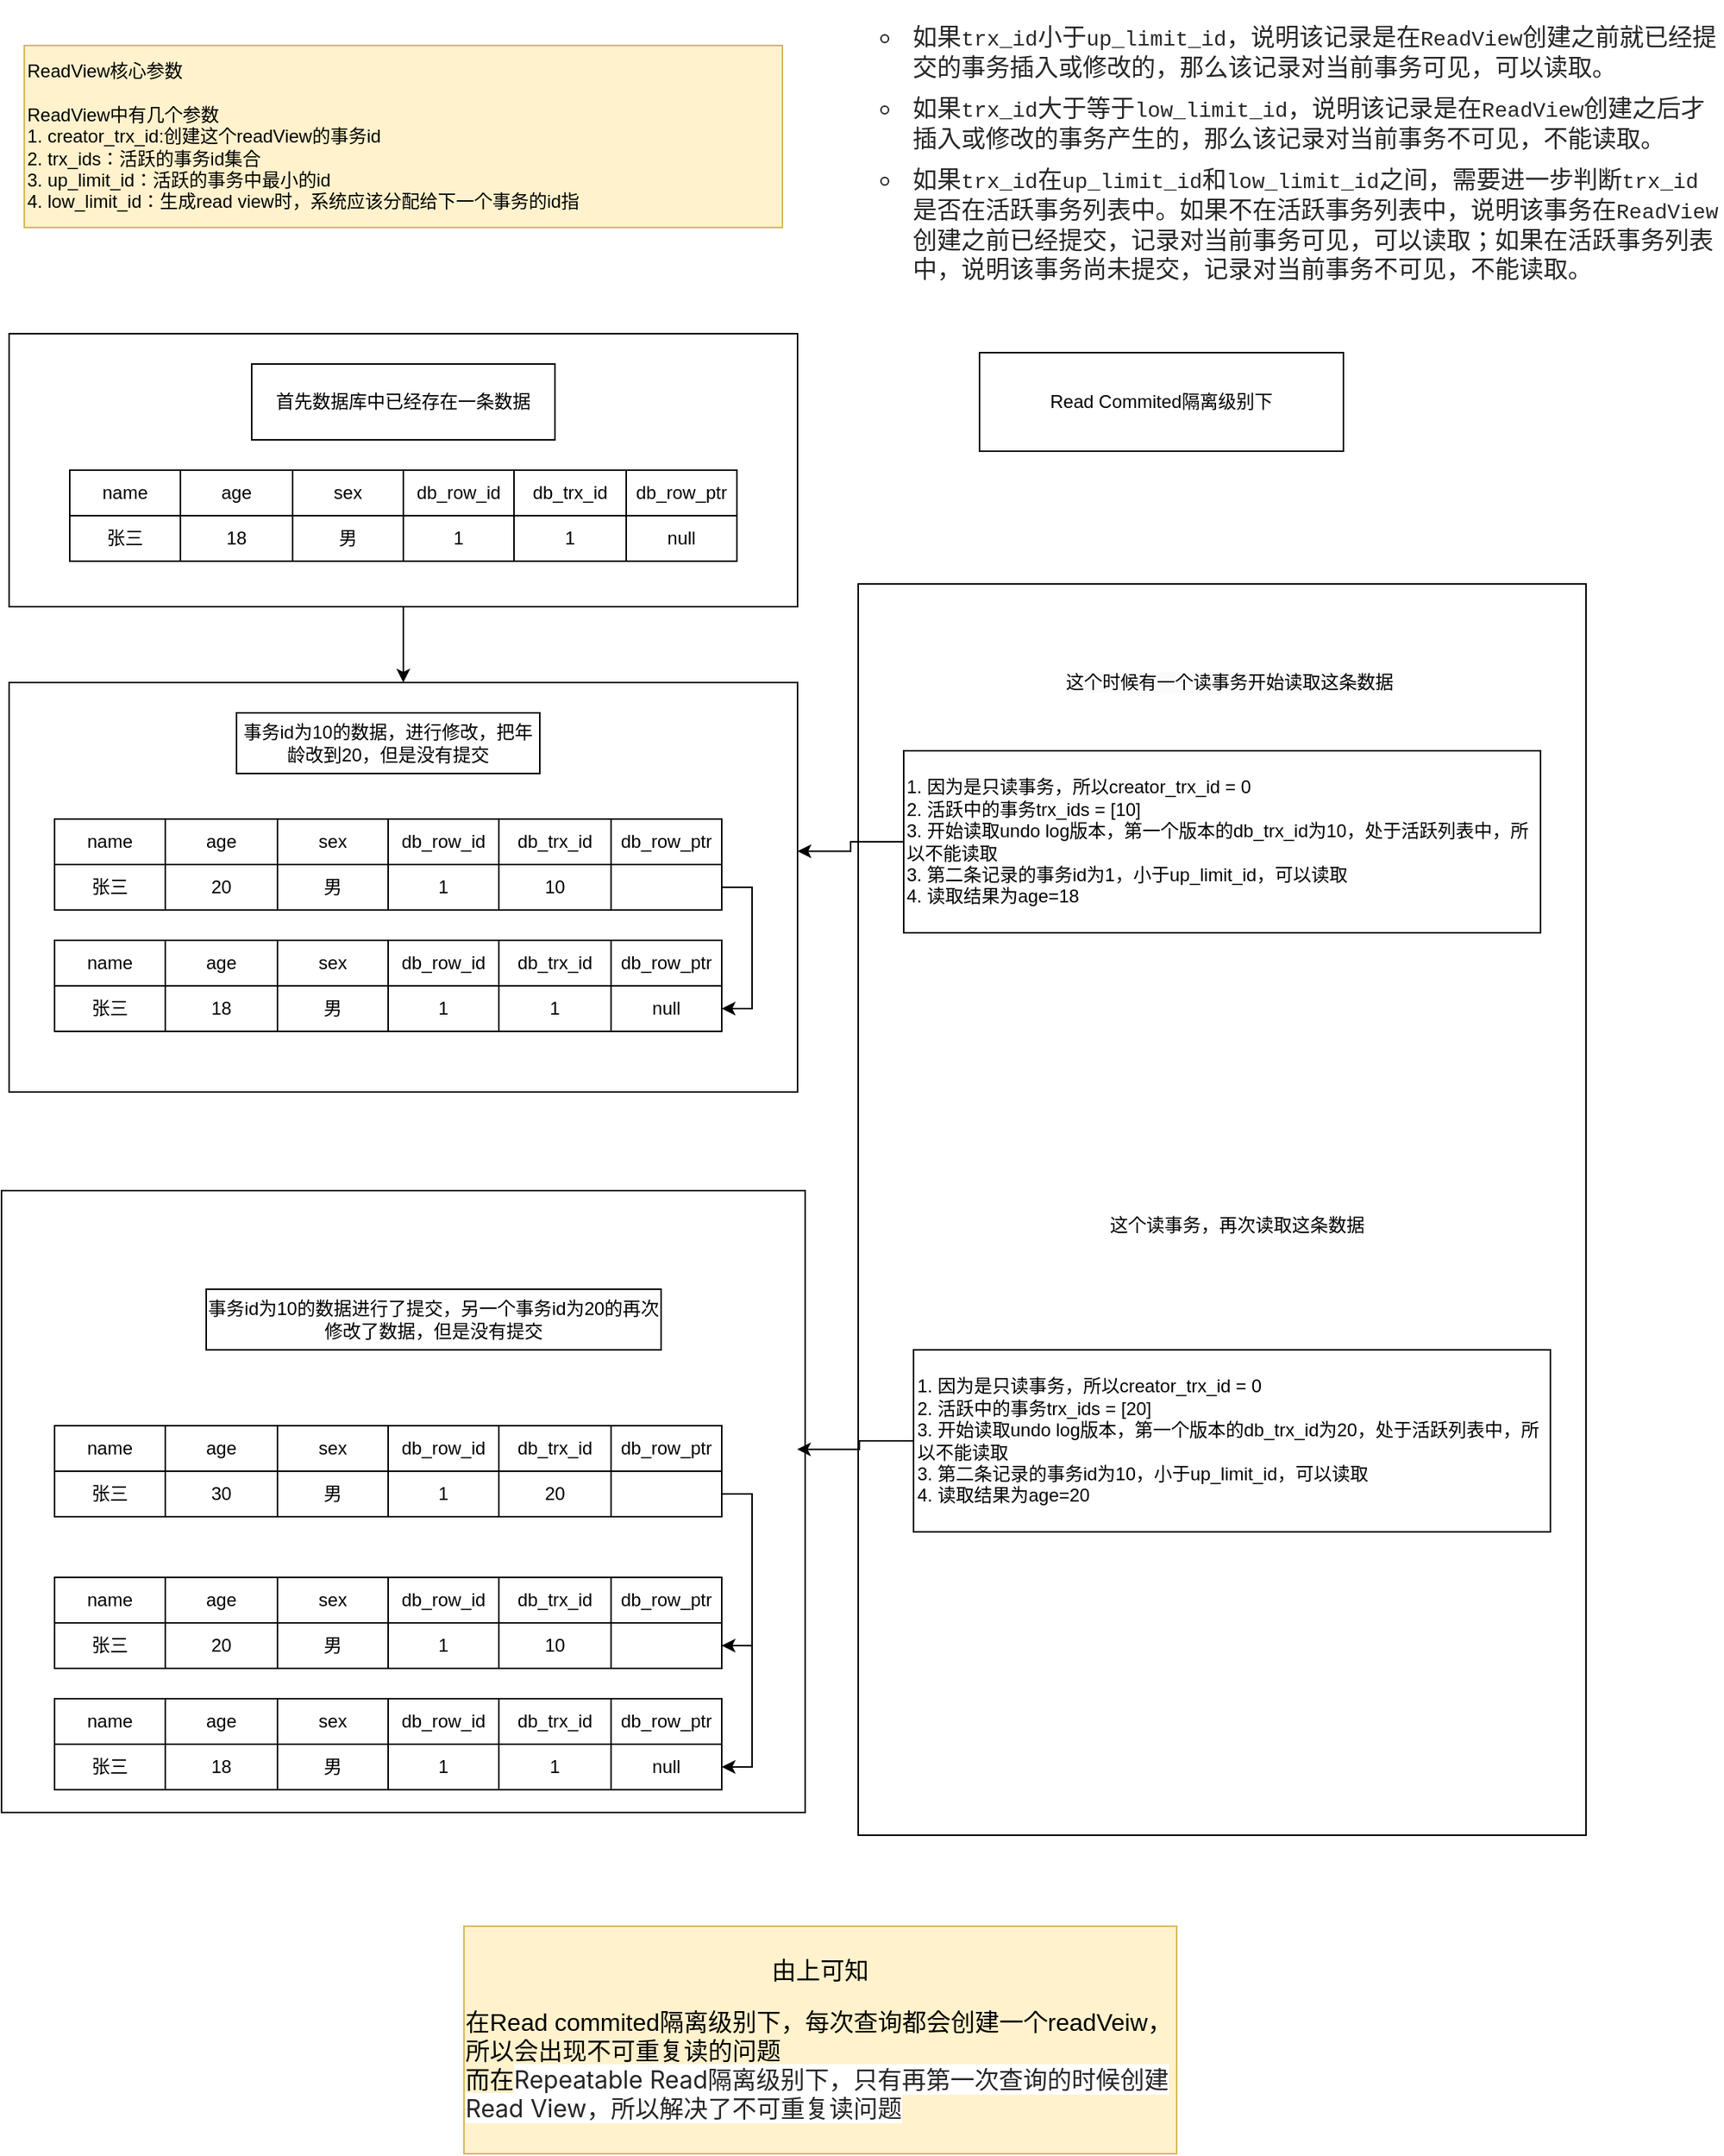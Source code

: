 <mxfile version="26.1.1">
  <diagram name="第 1 页" id="adAzHm1e_BoQ8N-wT4d_">
    <mxGraphModel dx="1046" dy="1845" grid="1" gridSize="10" guides="1" tooltips="1" connect="1" arrows="1" fold="1" page="1" pageScale="1" pageWidth="827" pageHeight="1169" math="0" shadow="0">
      <root>
        <mxCell id="0" />
        <mxCell id="1" parent="0" />
        <mxCell id="wgcHzSkxyyXi9xTzC6jH-71" value="" style="rounded=0;whiteSpace=wrap;html=1;" vertex="1" parent="1">
          <mxGeometry x="630" y="295" width="480" height="825" as="geometry" />
        </mxCell>
        <mxCell id="wgcHzSkxyyXi9xTzC6jH-72" value="&lt;div&gt;&lt;span style=&quot;background-color: transparent; color: light-dark(rgb(0, 0, 0), rgb(255, 255, 255));&quot;&gt;1. 因为是只读事务，所以creator_trx_id = 0&lt;/span&gt;&lt;/div&gt;&lt;div&gt;2. 活跃中的事务trx_ids = [10]&lt;/div&gt;&lt;div&gt;3. 开始读取undo log版本，第一个版本的db_trx_id为10，处于活跃列表中，所以不能读取&lt;/div&gt;&lt;div&gt;3. 第二条记录的事务id为1，小于up_limit_id，可以读取&lt;/div&gt;&lt;div&gt;4. 读取结果为age=18&lt;/div&gt;" style="rounded=0;whiteSpace=wrap;html=1;align=left;" vertex="1" parent="1">
          <mxGeometry x="660" y="405" width="420" height="120" as="geometry" />
        </mxCell>
        <mxCell id="wgcHzSkxyyXi9xTzC6jH-70" style="edgeStyle=orthogonalEdgeStyle;rounded=0;orthogonalLoop=1;jettySize=auto;html=1;exitX=0.5;exitY=1;exitDx=0;exitDy=0;" edge="1" parent="1" source="wgcHzSkxyyXi9xTzC6jH-18" target="wgcHzSkxyyXi9xTzC6jH-19">
          <mxGeometry relative="1" as="geometry" />
        </mxCell>
        <mxCell id="wgcHzSkxyyXi9xTzC6jH-18" value="" style="rounded=0;whiteSpace=wrap;html=1;" vertex="1" parent="1">
          <mxGeometry x="70" y="130" width="520" height="180" as="geometry" />
        </mxCell>
        <mxCell id="wgcHzSkxyyXi9xTzC6jH-1" value="ReadView核心参数&lt;div&gt;&lt;br&gt;&lt;div&gt;ReadView中有几个参数&lt;/div&gt;&lt;div&gt;1. creator_trx_id:创建这个readView的事务id&lt;/div&gt;&lt;div&gt;2. trx_ids：活跃的事务id集合&lt;/div&gt;&lt;div&gt;3. up_limit_id：活跃的事务中最小的id&lt;/div&gt;&lt;div style=&quot;&quot;&gt;4. low_limit_id：生成read view时，系统应该分配给下一个事务的id指&lt;/div&gt;&lt;/div&gt;" style="rounded=0;whiteSpace=wrap;html=1;fillColor=#fff2cc;strokeColor=#d6b656;align=left;" vertex="1" parent="1">
          <mxGeometry x="80" y="-60" width="500" height="120" as="geometry" />
        </mxCell>
        <mxCell id="wgcHzSkxyyXi9xTzC6jH-2" value="首先数据库中已经存在一条数据" style="rounded=0;whiteSpace=wrap;html=1;" vertex="1" parent="1">
          <mxGeometry x="230" y="150" width="200" height="50" as="geometry" />
        </mxCell>
        <mxCell id="wgcHzSkxyyXi9xTzC6jH-3" value="" style="shape=table;startSize=0;container=1;collapsible=0;childLayout=tableLayout;" vertex="1" parent="1">
          <mxGeometry x="110" y="220" width="440" height="60" as="geometry" />
        </mxCell>
        <mxCell id="wgcHzSkxyyXi9xTzC6jH-4" value="" style="shape=tableRow;horizontal=0;startSize=0;swimlaneHead=0;swimlaneBody=0;strokeColor=inherit;top=0;left=0;bottom=0;right=0;collapsible=0;dropTarget=0;fillColor=none;points=[[0,0.5],[1,0.5]];portConstraint=eastwest;" vertex="1" parent="wgcHzSkxyyXi9xTzC6jH-3">
          <mxGeometry width="440" height="30" as="geometry" />
        </mxCell>
        <mxCell id="wgcHzSkxyyXi9xTzC6jH-5" value="name" style="shape=partialRectangle;html=1;whiteSpace=wrap;connectable=0;strokeColor=inherit;overflow=hidden;fillColor=none;top=0;left=0;bottom=0;right=0;pointerEvents=1;" vertex="1" parent="wgcHzSkxyyXi9xTzC6jH-4">
          <mxGeometry width="73" height="30" as="geometry">
            <mxRectangle width="73" height="30" as="alternateBounds" />
          </mxGeometry>
        </mxCell>
        <mxCell id="wgcHzSkxyyXi9xTzC6jH-6" value="age" style="shape=partialRectangle;html=1;whiteSpace=wrap;connectable=0;strokeColor=inherit;overflow=hidden;fillColor=none;top=0;left=0;bottom=0;right=0;pointerEvents=1;" vertex="1" parent="wgcHzSkxyyXi9xTzC6jH-4">
          <mxGeometry x="73" width="74" height="30" as="geometry">
            <mxRectangle width="74" height="30" as="alternateBounds" />
          </mxGeometry>
        </mxCell>
        <mxCell id="wgcHzSkxyyXi9xTzC6jH-7" value="sex" style="shape=partialRectangle;html=1;whiteSpace=wrap;connectable=0;strokeColor=inherit;overflow=hidden;fillColor=none;top=0;left=0;bottom=0;right=0;pointerEvents=1;" vertex="1" parent="wgcHzSkxyyXi9xTzC6jH-4">
          <mxGeometry x="147" width="73" height="30" as="geometry">
            <mxRectangle width="73" height="30" as="alternateBounds" />
          </mxGeometry>
        </mxCell>
        <mxCell id="wgcHzSkxyyXi9xTzC6jH-8" value="db_row_id" style="shape=partialRectangle;html=1;whiteSpace=wrap;connectable=0;strokeColor=inherit;overflow=hidden;fillColor=none;top=0;left=0;bottom=0;right=0;pointerEvents=1;" vertex="1" parent="wgcHzSkxyyXi9xTzC6jH-4">
          <mxGeometry x="220" width="73" height="30" as="geometry">
            <mxRectangle width="73" height="30" as="alternateBounds" />
          </mxGeometry>
        </mxCell>
        <mxCell id="wgcHzSkxyyXi9xTzC6jH-9" value="db_trx_id" style="shape=partialRectangle;html=1;whiteSpace=wrap;connectable=0;strokeColor=inherit;overflow=hidden;fillColor=none;top=0;left=0;bottom=0;right=0;pointerEvents=1;" vertex="1" parent="wgcHzSkxyyXi9xTzC6jH-4">
          <mxGeometry x="293" width="74" height="30" as="geometry">
            <mxRectangle width="74" height="30" as="alternateBounds" />
          </mxGeometry>
        </mxCell>
        <mxCell id="wgcHzSkxyyXi9xTzC6jH-10" value="db_row_ptr" style="shape=partialRectangle;html=1;whiteSpace=wrap;connectable=0;strokeColor=inherit;overflow=hidden;fillColor=none;top=0;left=0;bottom=0;right=0;pointerEvents=1;" vertex="1" parent="wgcHzSkxyyXi9xTzC6jH-4">
          <mxGeometry x="367" width="73" height="30" as="geometry">
            <mxRectangle width="73" height="30" as="alternateBounds" />
          </mxGeometry>
        </mxCell>
        <mxCell id="wgcHzSkxyyXi9xTzC6jH-11" value="" style="shape=tableRow;horizontal=0;startSize=0;swimlaneHead=0;swimlaneBody=0;strokeColor=inherit;top=0;left=0;bottom=0;right=0;collapsible=0;dropTarget=0;fillColor=none;points=[[0,0.5],[1,0.5]];portConstraint=eastwest;" vertex="1" parent="wgcHzSkxyyXi9xTzC6jH-3">
          <mxGeometry y="30" width="440" height="30" as="geometry" />
        </mxCell>
        <mxCell id="wgcHzSkxyyXi9xTzC6jH-12" value="张三" style="shape=partialRectangle;html=1;whiteSpace=wrap;connectable=0;strokeColor=inherit;overflow=hidden;fillColor=none;top=0;left=0;bottom=0;right=0;pointerEvents=1;" vertex="1" parent="wgcHzSkxyyXi9xTzC6jH-11">
          <mxGeometry width="73" height="30" as="geometry">
            <mxRectangle width="73" height="30" as="alternateBounds" />
          </mxGeometry>
        </mxCell>
        <mxCell id="wgcHzSkxyyXi9xTzC6jH-13" value="18" style="shape=partialRectangle;html=1;whiteSpace=wrap;connectable=0;strokeColor=inherit;overflow=hidden;fillColor=none;top=0;left=0;bottom=0;right=0;pointerEvents=1;" vertex="1" parent="wgcHzSkxyyXi9xTzC6jH-11">
          <mxGeometry x="73" width="74" height="30" as="geometry">
            <mxRectangle width="74" height="30" as="alternateBounds" />
          </mxGeometry>
        </mxCell>
        <mxCell id="wgcHzSkxyyXi9xTzC6jH-14" value="男" style="shape=partialRectangle;html=1;whiteSpace=wrap;connectable=0;strokeColor=inherit;overflow=hidden;fillColor=none;top=0;left=0;bottom=0;right=0;pointerEvents=1;" vertex="1" parent="wgcHzSkxyyXi9xTzC6jH-11">
          <mxGeometry x="147" width="73" height="30" as="geometry">
            <mxRectangle width="73" height="30" as="alternateBounds" />
          </mxGeometry>
        </mxCell>
        <mxCell id="wgcHzSkxyyXi9xTzC6jH-15" value="1" style="shape=partialRectangle;html=1;whiteSpace=wrap;connectable=0;strokeColor=inherit;overflow=hidden;fillColor=none;top=0;left=0;bottom=0;right=0;pointerEvents=1;" vertex="1" parent="wgcHzSkxyyXi9xTzC6jH-11">
          <mxGeometry x="220" width="73" height="30" as="geometry">
            <mxRectangle width="73" height="30" as="alternateBounds" />
          </mxGeometry>
        </mxCell>
        <mxCell id="wgcHzSkxyyXi9xTzC6jH-16" value="1" style="shape=partialRectangle;html=1;whiteSpace=wrap;connectable=0;strokeColor=inherit;overflow=hidden;fillColor=none;top=0;left=0;bottom=0;right=0;pointerEvents=1;" vertex="1" parent="wgcHzSkxyyXi9xTzC6jH-11">
          <mxGeometry x="293" width="74" height="30" as="geometry">
            <mxRectangle width="74" height="30" as="alternateBounds" />
          </mxGeometry>
        </mxCell>
        <mxCell id="wgcHzSkxyyXi9xTzC6jH-17" value="null" style="shape=partialRectangle;html=1;whiteSpace=wrap;connectable=0;strokeColor=inherit;overflow=hidden;fillColor=none;top=0;left=0;bottom=0;right=0;pointerEvents=1;" vertex="1" parent="wgcHzSkxyyXi9xTzC6jH-11">
          <mxGeometry x="367" width="73" height="30" as="geometry">
            <mxRectangle width="73" height="30" as="alternateBounds" />
          </mxGeometry>
        </mxCell>
        <mxCell id="wgcHzSkxyyXi9xTzC6jH-19" value="" style="rounded=0;whiteSpace=wrap;html=1;" vertex="1" parent="1">
          <mxGeometry x="70" y="360" width="520" height="270" as="geometry" />
        </mxCell>
        <mxCell id="wgcHzSkxyyXi9xTzC6jH-20" value="事务id为10的数据，进行修改，把年龄改到20，但是没有提交" style="rounded=0;whiteSpace=wrap;html=1;" vertex="1" parent="1">
          <mxGeometry x="220" y="380" width="200" height="40" as="geometry" />
        </mxCell>
        <mxCell id="wgcHzSkxyyXi9xTzC6jH-21" value="" style="shape=table;startSize=0;container=1;collapsible=0;childLayout=tableLayout;" vertex="1" parent="1">
          <mxGeometry x="100" y="530" width="440" height="60" as="geometry" />
        </mxCell>
        <mxCell id="wgcHzSkxyyXi9xTzC6jH-22" value="" style="shape=tableRow;horizontal=0;startSize=0;swimlaneHead=0;swimlaneBody=0;strokeColor=inherit;top=0;left=0;bottom=0;right=0;collapsible=0;dropTarget=0;fillColor=none;points=[[0,0.5],[1,0.5]];portConstraint=eastwest;" vertex="1" parent="wgcHzSkxyyXi9xTzC6jH-21">
          <mxGeometry width="440" height="30" as="geometry" />
        </mxCell>
        <mxCell id="wgcHzSkxyyXi9xTzC6jH-23" value="name" style="shape=partialRectangle;html=1;whiteSpace=wrap;connectable=0;strokeColor=inherit;overflow=hidden;fillColor=none;top=0;left=0;bottom=0;right=0;pointerEvents=1;" vertex="1" parent="wgcHzSkxyyXi9xTzC6jH-22">
          <mxGeometry width="73" height="30" as="geometry">
            <mxRectangle width="73" height="30" as="alternateBounds" />
          </mxGeometry>
        </mxCell>
        <mxCell id="wgcHzSkxyyXi9xTzC6jH-24" value="age" style="shape=partialRectangle;html=1;whiteSpace=wrap;connectable=0;strokeColor=inherit;overflow=hidden;fillColor=none;top=0;left=0;bottom=0;right=0;pointerEvents=1;" vertex="1" parent="wgcHzSkxyyXi9xTzC6jH-22">
          <mxGeometry x="73" width="74" height="30" as="geometry">
            <mxRectangle width="74" height="30" as="alternateBounds" />
          </mxGeometry>
        </mxCell>
        <mxCell id="wgcHzSkxyyXi9xTzC6jH-25" value="sex" style="shape=partialRectangle;html=1;whiteSpace=wrap;connectable=0;strokeColor=inherit;overflow=hidden;fillColor=none;top=0;left=0;bottom=0;right=0;pointerEvents=1;" vertex="1" parent="wgcHzSkxyyXi9xTzC6jH-22">
          <mxGeometry x="147" width="73" height="30" as="geometry">
            <mxRectangle width="73" height="30" as="alternateBounds" />
          </mxGeometry>
        </mxCell>
        <mxCell id="wgcHzSkxyyXi9xTzC6jH-26" value="db_row_id" style="shape=partialRectangle;html=1;whiteSpace=wrap;connectable=0;strokeColor=inherit;overflow=hidden;fillColor=none;top=0;left=0;bottom=0;right=0;pointerEvents=1;" vertex="1" parent="wgcHzSkxyyXi9xTzC6jH-22">
          <mxGeometry x="220" width="73" height="30" as="geometry">
            <mxRectangle width="73" height="30" as="alternateBounds" />
          </mxGeometry>
        </mxCell>
        <mxCell id="wgcHzSkxyyXi9xTzC6jH-27" value="db_trx_id" style="shape=partialRectangle;html=1;whiteSpace=wrap;connectable=0;strokeColor=inherit;overflow=hidden;fillColor=none;top=0;left=0;bottom=0;right=0;pointerEvents=1;" vertex="1" parent="wgcHzSkxyyXi9xTzC6jH-22">
          <mxGeometry x="293" width="74" height="30" as="geometry">
            <mxRectangle width="74" height="30" as="alternateBounds" />
          </mxGeometry>
        </mxCell>
        <mxCell id="wgcHzSkxyyXi9xTzC6jH-28" value="db_row_ptr" style="shape=partialRectangle;html=1;whiteSpace=wrap;connectable=0;strokeColor=inherit;overflow=hidden;fillColor=none;top=0;left=0;bottom=0;right=0;pointerEvents=1;" vertex="1" parent="wgcHzSkxyyXi9xTzC6jH-22">
          <mxGeometry x="367" width="73" height="30" as="geometry">
            <mxRectangle width="73" height="30" as="alternateBounds" />
          </mxGeometry>
        </mxCell>
        <mxCell id="wgcHzSkxyyXi9xTzC6jH-29" value="" style="shape=tableRow;horizontal=0;startSize=0;swimlaneHead=0;swimlaneBody=0;strokeColor=inherit;top=0;left=0;bottom=0;right=0;collapsible=0;dropTarget=0;fillColor=none;points=[[0,0.5],[1,0.5]];portConstraint=eastwest;" vertex="1" parent="wgcHzSkxyyXi9xTzC6jH-21">
          <mxGeometry y="30" width="440" height="30" as="geometry" />
        </mxCell>
        <mxCell id="wgcHzSkxyyXi9xTzC6jH-30" value="张三" style="shape=partialRectangle;html=1;whiteSpace=wrap;connectable=0;strokeColor=inherit;overflow=hidden;fillColor=none;top=0;left=0;bottom=0;right=0;pointerEvents=1;" vertex="1" parent="wgcHzSkxyyXi9xTzC6jH-29">
          <mxGeometry width="73" height="30" as="geometry">
            <mxRectangle width="73" height="30" as="alternateBounds" />
          </mxGeometry>
        </mxCell>
        <mxCell id="wgcHzSkxyyXi9xTzC6jH-31" value="18" style="shape=partialRectangle;html=1;whiteSpace=wrap;connectable=0;strokeColor=inherit;overflow=hidden;fillColor=none;top=0;left=0;bottom=0;right=0;pointerEvents=1;" vertex="1" parent="wgcHzSkxyyXi9xTzC6jH-29">
          <mxGeometry x="73" width="74" height="30" as="geometry">
            <mxRectangle width="74" height="30" as="alternateBounds" />
          </mxGeometry>
        </mxCell>
        <mxCell id="wgcHzSkxyyXi9xTzC6jH-32" value="男" style="shape=partialRectangle;html=1;whiteSpace=wrap;connectable=0;strokeColor=inherit;overflow=hidden;fillColor=none;top=0;left=0;bottom=0;right=0;pointerEvents=1;" vertex="1" parent="wgcHzSkxyyXi9xTzC6jH-29">
          <mxGeometry x="147" width="73" height="30" as="geometry">
            <mxRectangle width="73" height="30" as="alternateBounds" />
          </mxGeometry>
        </mxCell>
        <mxCell id="wgcHzSkxyyXi9xTzC6jH-33" value="1" style="shape=partialRectangle;html=1;whiteSpace=wrap;connectable=0;strokeColor=inherit;overflow=hidden;fillColor=none;top=0;left=0;bottom=0;right=0;pointerEvents=1;" vertex="1" parent="wgcHzSkxyyXi9xTzC6jH-29">
          <mxGeometry x="220" width="73" height="30" as="geometry">
            <mxRectangle width="73" height="30" as="alternateBounds" />
          </mxGeometry>
        </mxCell>
        <mxCell id="wgcHzSkxyyXi9xTzC6jH-34" value="1" style="shape=partialRectangle;html=1;whiteSpace=wrap;connectable=0;strokeColor=inherit;overflow=hidden;fillColor=none;top=0;left=0;bottom=0;right=0;pointerEvents=1;" vertex="1" parent="wgcHzSkxyyXi9xTzC6jH-29">
          <mxGeometry x="293" width="74" height="30" as="geometry">
            <mxRectangle width="74" height="30" as="alternateBounds" />
          </mxGeometry>
        </mxCell>
        <mxCell id="wgcHzSkxyyXi9xTzC6jH-35" value="null" style="shape=partialRectangle;html=1;whiteSpace=wrap;connectable=0;strokeColor=inherit;overflow=hidden;fillColor=none;top=0;left=0;bottom=0;right=0;pointerEvents=1;" vertex="1" parent="wgcHzSkxyyXi9xTzC6jH-29">
          <mxGeometry x="367" width="73" height="30" as="geometry">
            <mxRectangle width="73" height="30" as="alternateBounds" />
          </mxGeometry>
        </mxCell>
        <mxCell id="wgcHzSkxyyXi9xTzC6jH-53" value="" style="shape=table;startSize=0;container=1;collapsible=0;childLayout=tableLayout;" vertex="1" parent="1">
          <mxGeometry x="100" y="450" width="440" height="60" as="geometry" />
        </mxCell>
        <mxCell id="wgcHzSkxyyXi9xTzC6jH-54" value="" style="shape=tableRow;horizontal=0;startSize=0;swimlaneHead=0;swimlaneBody=0;strokeColor=inherit;top=0;left=0;bottom=0;right=0;collapsible=0;dropTarget=0;fillColor=none;points=[[0,0.5],[1,0.5]];portConstraint=eastwest;" vertex="1" parent="wgcHzSkxyyXi9xTzC6jH-53">
          <mxGeometry width="440" height="30" as="geometry" />
        </mxCell>
        <mxCell id="wgcHzSkxyyXi9xTzC6jH-55" value="name" style="shape=partialRectangle;html=1;whiteSpace=wrap;connectable=0;strokeColor=inherit;overflow=hidden;fillColor=none;top=0;left=0;bottom=0;right=0;pointerEvents=1;" vertex="1" parent="wgcHzSkxyyXi9xTzC6jH-54">
          <mxGeometry width="73" height="30" as="geometry">
            <mxRectangle width="73" height="30" as="alternateBounds" />
          </mxGeometry>
        </mxCell>
        <mxCell id="wgcHzSkxyyXi9xTzC6jH-56" value="age" style="shape=partialRectangle;html=1;whiteSpace=wrap;connectable=0;strokeColor=inherit;overflow=hidden;fillColor=none;top=0;left=0;bottom=0;right=0;pointerEvents=1;" vertex="1" parent="wgcHzSkxyyXi9xTzC6jH-54">
          <mxGeometry x="73" width="74" height="30" as="geometry">
            <mxRectangle width="74" height="30" as="alternateBounds" />
          </mxGeometry>
        </mxCell>
        <mxCell id="wgcHzSkxyyXi9xTzC6jH-57" value="sex" style="shape=partialRectangle;html=1;whiteSpace=wrap;connectable=0;strokeColor=inherit;overflow=hidden;fillColor=none;top=0;left=0;bottom=0;right=0;pointerEvents=1;" vertex="1" parent="wgcHzSkxyyXi9xTzC6jH-54">
          <mxGeometry x="147" width="73" height="30" as="geometry">
            <mxRectangle width="73" height="30" as="alternateBounds" />
          </mxGeometry>
        </mxCell>
        <mxCell id="wgcHzSkxyyXi9xTzC6jH-58" value="db_row_id" style="shape=partialRectangle;html=1;whiteSpace=wrap;connectable=0;strokeColor=inherit;overflow=hidden;fillColor=none;top=0;left=0;bottom=0;right=0;pointerEvents=1;" vertex="1" parent="wgcHzSkxyyXi9xTzC6jH-54">
          <mxGeometry x="220" width="73" height="30" as="geometry">
            <mxRectangle width="73" height="30" as="alternateBounds" />
          </mxGeometry>
        </mxCell>
        <mxCell id="wgcHzSkxyyXi9xTzC6jH-59" value="db_trx_id" style="shape=partialRectangle;html=1;whiteSpace=wrap;connectable=0;strokeColor=inherit;overflow=hidden;fillColor=none;top=0;left=0;bottom=0;right=0;pointerEvents=1;" vertex="1" parent="wgcHzSkxyyXi9xTzC6jH-54">
          <mxGeometry x="293" width="74" height="30" as="geometry">
            <mxRectangle width="74" height="30" as="alternateBounds" />
          </mxGeometry>
        </mxCell>
        <mxCell id="wgcHzSkxyyXi9xTzC6jH-60" value="db_row_ptr" style="shape=partialRectangle;html=1;whiteSpace=wrap;connectable=0;strokeColor=inherit;overflow=hidden;fillColor=none;top=0;left=0;bottom=0;right=0;pointerEvents=1;" vertex="1" parent="wgcHzSkxyyXi9xTzC6jH-54">
          <mxGeometry x="367" width="73" height="30" as="geometry">
            <mxRectangle width="73" height="30" as="alternateBounds" />
          </mxGeometry>
        </mxCell>
        <mxCell id="wgcHzSkxyyXi9xTzC6jH-61" value="" style="shape=tableRow;horizontal=0;startSize=0;swimlaneHead=0;swimlaneBody=0;strokeColor=inherit;top=0;left=0;bottom=0;right=0;collapsible=0;dropTarget=0;fillColor=none;points=[[0,0.5],[1,0.5]];portConstraint=eastwest;" vertex="1" parent="wgcHzSkxyyXi9xTzC6jH-53">
          <mxGeometry y="30" width="440" height="30" as="geometry" />
        </mxCell>
        <mxCell id="wgcHzSkxyyXi9xTzC6jH-62" value="张三" style="shape=partialRectangle;html=1;whiteSpace=wrap;connectable=0;strokeColor=inherit;overflow=hidden;fillColor=none;top=0;left=0;bottom=0;right=0;pointerEvents=1;" vertex="1" parent="wgcHzSkxyyXi9xTzC6jH-61">
          <mxGeometry width="73" height="30" as="geometry">
            <mxRectangle width="73" height="30" as="alternateBounds" />
          </mxGeometry>
        </mxCell>
        <mxCell id="wgcHzSkxyyXi9xTzC6jH-63" value="20" style="shape=partialRectangle;html=1;whiteSpace=wrap;connectable=0;strokeColor=inherit;overflow=hidden;fillColor=none;top=0;left=0;bottom=0;right=0;pointerEvents=1;" vertex="1" parent="wgcHzSkxyyXi9xTzC6jH-61">
          <mxGeometry x="73" width="74" height="30" as="geometry">
            <mxRectangle width="74" height="30" as="alternateBounds" />
          </mxGeometry>
        </mxCell>
        <mxCell id="wgcHzSkxyyXi9xTzC6jH-64" value="男" style="shape=partialRectangle;html=1;whiteSpace=wrap;connectable=0;strokeColor=inherit;overflow=hidden;fillColor=none;top=0;left=0;bottom=0;right=0;pointerEvents=1;" vertex="1" parent="wgcHzSkxyyXi9xTzC6jH-61">
          <mxGeometry x="147" width="73" height="30" as="geometry">
            <mxRectangle width="73" height="30" as="alternateBounds" />
          </mxGeometry>
        </mxCell>
        <mxCell id="wgcHzSkxyyXi9xTzC6jH-65" value="1" style="shape=partialRectangle;html=1;whiteSpace=wrap;connectable=0;strokeColor=inherit;overflow=hidden;fillColor=none;top=0;left=0;bottom=0;right=0;pointerEvents=1;" vertex="1" parent="wgcHzSkxyyXi9xTzC6jH-61">
          <mxGeometry x="220" width="73" height="30" as="geometry">
            <mxRectangle width="73" height="30" as="alternateBounds" />
          </mxGeometry>
        </mxCell>
        <mxCell id="wgcHzSkxyyXi9xTzC6jH-66" value="10" style="shape=partialRectangle;html=1;whiteSpace=wrap;connectable=0;strokeColor=inherit;overflow=hidden;fillColor=none;top=0;left=0;bottom=0;right=0;pointerEvents=1;" vertex="1" parent="wgcHzSkxyyXi9xTzC6jH-61">
          <mxGeometry x="293" width="74" height="30" as="geometry">
            <mxRectangle width="74" height="30" as="alternateBounds" />
          </mxGeometry>
        </mxCell>
        <mxCell id="wgcHzSkxyyXi9xTzC6jH-67" value="" style="shape=partialRectangle;html=1;whiteSpace=wrap;connectable=0;strokeColor=inherit;overflow=hidden;fillColor=none;top=0;left=0;bottom=0;right=0;pointerEvents=1;" vertex="1" parent="wgcHzSkxyyXi9xTzC6jH-61">
          <mxGeometry x="367" width="73" height="30" as="geometry">
            <mxRectangle width="73" height="30" as="alternateBounds" />
          </mxGeometry>
        </mxCell>
        <mxCell id="wgcHzSkxyyXi9xTzC6jH-68" style="edgeStyle=orthogonalEdgeStyle;rounded=0;orthogonalLoop=1;jettySize=auto;html=1;exitX=1;exitY=0.5;exitDx=0;exitDy=0;entryX=1;entryY=0.5;entryDx=0;entryDy=0;" edge="1" parent="1" source="wgcHzSkxyyXi9xTzC6jH-61" target="wgcHzSkxyyXi9xTzC6jH-29">
          <mxGeometry relative="1" as="geometry" />
        </mxCell>
        <mxCell id="wgcHzSkxyyXi9xTzC6jH-73" value="&lt;meta charset=&quot;utf-8&quot;&gt;&lt;span style=&quot;color: rgb(0, 0, 0); font-family: Helvetica; font-size: 12px; font-style: normal; font-variant-ligatures: normal; font-variant-caps: normal; font-weight: 400; letter-spacing: normal; orphans: 2; text-align: center; text-indent: 0px; text-transform: none; widows: 2; word-spacing: 0px; -webkit-text-stroke-width: 0px; white-space: normal; background-color: rgb(251, 251, 251); text-decoration-thickness: initial; text-decoration-style: initial; text-decoration-color: initial; display: inline !important; float: none;&quot;&gt;这个时候有一个读事务开始读取这条数据&lt;/span&gt;" style="text;html=1;align=center;verticalAlign=middle;whiteSpace=wrap;rounded=0;" vertex="1" parent="1">
          <mxGeometry x="760" y="340" width="230" height="40" as="geometry" />
        </mxCell>
        <mxCell id="wgcHzSkxyyXi9xTzC6jH-75" style="edgeStyle=orthogonalEdgeStyle;rounded=0;orthogonalLoop=1;jettySize=auto;html=1;exitX=0;exitY=0.5;exitDx=0;exitDy=0;entryX=1;entryY=0.412;entryDx=0;entryDy=0;entryPerimeter=0;" edge="1" parent="1" source="wgcHzSkxyyXi9xTzC6jH-72" target="wgcHzSkxyyXi9xTzC6jH-19">
          <mxGeometry relative="1" as="geometry" />
        </mxCell>
        <mxCell id="wgcHzSkxyyXi9xTzC6jH-76" value="" style="rounded=0;whiteSpace=wrap;html=1;" vertex="1" parent="1">
          <mxGeometry x="65" y="695" width="530" height="410" as="geometry" />
        </mxCell>
        <mxCell id="wgcHzSkxyyXi9xTzC6jH-77" value="事务id为10的数据进行了提交，另一个事务id为20的再次修改了数据，但是没有提交" style="rounded=0;whiteSpace=wrap;html=1;" vertex="1" parent="1">
          <mxGeometry x="200" y="760" width="300" height="40" as="geometry" />
        </mxCell>
        <mxCell id="wgcHzSkxyyXi9xTzC6jH-78" value="" style="shape=table;startSize=0;container=1;collapsible=0;childLayout=tableLayout;" vertex="1" parent="1">
          <mxGeometry x="100" y="1030" width="440" height="60" as="geometry" />
        </mxCell>
        <mxCell id="wgcHzSkxyyXi9xTzC6jH-79" value="" style="shape=tableRow;horizontal=0;startSize=0;swimlaneHead=0;swimlaneBody=0;strokeColor=inherit;top=0;left=0;bottom=0;right=0;collapsible=0;dropTarget=0;fillColor=none;points=[[0,0.5],[1,0.5]];portConstraint=eastwest;" vertex="1" parent="wgcHzSkxyyXi9xTzC6jH-78">
          <mxGeometry width="440" height="30" as="geometry" />
        </mxCell>
        <mxCell id="wgcHzSkxyyXi9xTzC6jH-80" value="name" style="shape=partialRectangle;html=1;whiteSpace=wrap;connectable=0;strokeColor=inherit;overflow=hidden;fillColor=none;top=0;left=0;bottom=0;right=0;pointerEvents=1;" vertex="1" parent="wgcHzSkxyyXi9xTzC6jH-79">
          <mxGeometry width="73" height="30" as="geometry">
            <mxRectangle width="73" height="30" as="alternateBounds" />
          </mxGeometry>
        </mxCell>
        <mxCell id="wgcHzSkxyyXi9xTzC6jH-81" value="age" style="shape=partialRectangle;html=1;whiteSpace=wrap;connectable=0;strokeColor=inherit;overflow=hidden;fillColor=none;top=0;left=0;bottom=0;right=0;pointerEvents=1;" vertex="1" parent="wgcHzSkxyyXi9xTzC6jH-79">
          <mxGeometry x="73" width="74" height="30" as="geometry">
            <mxRectangle width="74" height="30" as="alternateBounds" />
          </mxGeometry>
        </mxCell>
        <mxCell id="wgcHzSkxyyXi9xTzC6jH-82" value="sex" style="shape=partialRectangle;html=1;whiteSpace=wrap;connectable=0;strokeColor=inherit;overflow=hidden;fillColor=none;top=0;left=0;bottom=0;right=0;pointerEvents=1;" vertex="1" parent="wgcHzSkxyyXi9xTzC6jH-79">
          <mxGeometry x="147" width="73" height="30" as="geometry">
            <mxRectangle width="73" height="30" as="alternateBounds" />
          </mxGeometry>
        </mxCell>
        <mxCell id="wgcHzSkxyyXi9xTzC6jH-83" value="db_row_id" style="shape=partialRectangle;html=1;whiteSpace=wrap;connectable=0;strokeColor=inherit;overflow=hidden;fillColor=none;top=0;left=0;bottom=0;right=0;pointerEvents=1;" vertex="1" parent="wgcHzSkxyyXi9xTzC6jH-79">
          <mxGeometry x="220" width="73" height="30" as="geometry">
            <mxRectangle width="73" height="30" as="alternateBounds" />
          </mxGeometry>
        </mxCell>
        <mxCell id="wgcHzSkxyyXi9xTzC6jH-84" value="db_trx_id" style="shape=partialRectangle;html=1;whiteSpace=wrap;connectable=0;strokeColor=inherit;overflow=hidden;fillColor=none;top=0;left=0;bottom=0;right=0;pointerEvents=1;" vertex="1" parent="wgcHzSkxyyXi9xTzC6jH-79">
          <mxGeometry x="293" width="74" height="30" as="geometry">
            <mxRectangle width="74" height="30" as="alternateBounds" />
          </mxGeometry>
        </mxCell>
        <mxCell id="wgcHzSkxyyXi9xTzC6jH-85" value="db_row_ptr" style="shape=partialRectangle;html=1;whiteSpace=wrap;connectable=0;strokeColor=inherit;overflow=hidden;fillColor=none;top=0;left=0;bottom=0;right=0;pointerEvents=1;" vertex="1" parent="wgcHzSkxyyXi9xTzC6jH-79">
          <mxGeometry x="367" width="73" height="30" as="geometry">
            <mxRectangle width="73" height="30" as="alternateBounds" />
          </mxGeometry>
        </mxCell>
        <mxCell id="wgcHzSkxyyXi9xTzC6jH-86" value="" style="shape=tableRow;horizontal=0;startSize=0;swimlaneHead=0;swimlaneBody=0;strokeColor=inherit;top=0;left=0;bottom=0;right=0;collapsible=0;dropTarget=0;fillColor=none;points=[[0,0.5],[1,0.5]];portConstraint=eastwest;" vertex="1" parent="wgcHzSkxyyXi9xTzC6jH-78">
          <mxGeometry y="30" width="440" height="30" as="geometry" />
        </mxCell>
        <mxCell id="wgcHzSkxyyXi9xTzC6jH-87" value="张三" style="shape=partialRectangle;html=1;whiteSpace=wrap;connectable=0;strokeColor=inherit;overflow=hidden;fillColor=none;top=0;left=0;bottom=0;right=0;pointerEvents=1;" vertex="1" parent="wgcHzSkxyyXi9xTzC6jH-86">
          <mxGeometry width="73" height="30" as="geometry">
            <mxRectangle width="73" height="30" as="alternateBounds" />
          </mxGeometry>
        </mxCell>
        <mxCell id="wgcHzSkxyyXi9xTzC6jH-88" value="18" style="shape=partialRectangle;html=1;whiteSpace=wrap;connectable=0;strokeColor=inherit;overflow=hidden;fillColor=none;top=0;left=0;bottom=0;right=0;pointerEvents=1;" vertex="1" parent="wgcHzSkxyyXi9xTzC6jH-86">
          <mxGeometry x="73" width="74" height="30" as="geometry">
            <mxRectangle width="74" height="30" as="alternateBounds" />
          </mxGeometry>
        </mxCell>
        <mxCell id="wgcHzSkxyyXi9xTzC6jH-89" value="男" style="shape=partialRectangle;html=1;whiteSpace=wrap;connectable=0;strokeColor=inherit;overflow=hidden;fillColor=none;top=0;left=0;bottom=0;right=0;pointerEvents=1;" vertex="1" parent="wgcHzSkxyyXi9xTzC6jH-86">
          <mxGeometry x="147" width="73" height="30" as="geometry">
            <mxRectangle width="73" height="30" as="alternateBounds" />
          </mxGeometry>
        </mxCell>
        <mxCell id="wgcHzSkxyyXi9xTzC6jH-90" value="1" style="shape=partialRectangle;html=1;whiteSpace=wrap;connectable=0;strokeColor=inherit;overflow=hidden;fillColor=none;top=0;left=0;bottom=0;right=0;pointerEvents=1;" vertex="1" parent="wgcHzSkxyyXi9xTzC6jH-86">
          <mxGeometry x="220" width="73" height="30" as="geometry">
            <mxRectangle width="73" height="30" as="alternateBounds" />
          </mxGeometry>
        </mxCell>
        <mxCell id="wgcHzSkxyyXi9xTzC6jH-91" value="1" style="shape=partialRectangle;html=1;whiteSpace=wrap;connectable=0;strokeColor=inherit;overflow=hidden;fillColor=none;top=0;left=0;bottom=0;right=0;pointerEvents=1;" vertex="1" parent="wgcHzSkxyyXi9xTzC6jH-86">
          <mxGeometry x="293" width="74" height="30" as="geometry">
            <mxRectangle width="74" height="30" as="alternateBounds" />
          </mxGeometry>
        </mxCell>
        <mxCell id="wgcHzSkxyyXi9xTzC6jH-92" value="null" style="shape=partialRectangle;html=1;whiteSpace=wrap;connectable=0;strokeColor=inherit;overflow=hidden;fillColor=none;top=0;left=0;bottom=0;right=0;pointerEvents=1;" vertex="1" parent="wgcHzSkxyyXi9xTzC6jH-86">
          <mxGeometry x="367" width="73" height="30" as="geometry">
            <mxRectangle width="73" height="30" as="alternateBounds" />
          </mxGeometry>
        </mxCell>
        <mxCell id="wgcHzSkxyyXi9xTzC6jH-93" value="" style="shape=table;startSize=0;container=1;collapsible=0;childLayout=tableLayout;" vertex="1" parent="1">
          <mxGeometry x="100" y="950" width="440" height="60" as="geometry" />
        </mxCell>
        <mxCell id="wgcHzSkxyyXi9xTzC6jH-94" value="" style="shape=tableRow;horizontal=0;startSize=0;swimlaneHead=0;swimlaneBody=0;strokeColor=inherit;top=0;left=0;bottom=0;right=0;collapsible=0;dropTarget=0;fillColor=none;points=[[0,0.5],[1,0.5]];portConstraint=eastwest;" vertex="1" parent="wgcHzSkxyyXi9xTzC6jH-93">
          <mxGeometry width="440" height="30" as="geometry" />
        </mxCell>
        <mxCell id="wgcHzSkxyyXi9xTzC6jH-95" value="name" style="shape=partialRectangle;html=1;whiteSpace=wrap;connectable=0;strokeColor=inherit;overflow=hidden;fillColor=none;top=0;left=0;bottom=0;right=0;pointerEvents=1;" vertex="1" parent="wgcHzSkxyyXi9xTzC6jH-94">
          <mxGeometry width="73" height="30" as="geometry">
            <mxRectangle width="73" height="30" as="alternateBounds" />
          </mxGeometry>
        </mxCell>
        <mxCell id="wgcHzSkxyyXi9xTzC6jH-96" value="age" style="shape=partialRectangle;html=1;whiteSpace=wrap;connectable=0;strokeColor=inherit;overflow=hidden;fillColor=none;top=0;left=0;bottom=0;right=0;pointerEvents=1;" vertex="1" parent="wgcHzSkxyyXi9xTzC6jH-94">
          <mxGeometry x="73" width="74" height="30" as="geometry">
            <mxRectangle width="74" height="30" as="alternateBounds" />
          </mxGeometry>
        </mxCell>
        <mxCell id="wgcHzSkxyyXi9xTzC6jH-97" value="sex" style="shape=partialRectangle;html=1;whiteSpace=wrap;connectable=0;strokeColor=inherit;overflow=hidden;fillColor=none;top=0;left=0;bottom=0;right=0;pointerEvents=1;" vertex="1" parent="wgcHzSkxyyXi9xTzC6jH-94">
          <mxGeometry x="147" width="73" height="30" as="geometry">
            <mxRectangle width="73" height="30" as="alternateBounds" />
          </mxGeometry>
        </mxCell>
        <mxCell id="wgcHzSkxyyXi9xTzC6jH-98" value="db_row_id" style="shape=partialRectangle;html=1;whiteSpace=wrap;connectable=0;strokeColor=inherit;overflow=hidden;fillColor=none;top=0;left=0;bottom=0;right=0;pointerEvents=1;" vertex="1" parent="wgcHzSkxyyXi9xTzC6jH-94">
          <mxGeometry x="220" width="73" height="30" as="geometry">
            <mxRectangle width="73" height="30" as="alternateBounds" />
          </mxGeometry>
        </mxCell>
        <mxCell id="wgcHzSkxyyXi9xTzC6jH-99" value="db_trx_id" style="shape=partialRectangle;html=1;whiteSpace=wrap;connectable=0;strokeColor=inherit;overflow=hidden;fillColor=none;top=0;left=0;bottom=0;right=0;pointerEvents=1;" vertex="1" parent="wgcHzSkxyyXi9xTzC6jH-94">
          <mxGeometry x="293" width="74" height="30" as="geometry">
            <mxRectangle width="74" height="30" as="alternateBounds" />
          </mxGeometry>
        </mxCell>
        <mxCell id="wgcHzSkxyyXi9xTzC6jH-100" value="db_row_ptr" style="shape=partialRectangle;html=1;whiteSpace=wrap;connectable=0;strokeColor=inherit;overflow=hidden;fillColor=none;top=0;left=0;bottom=0;right=0;pointerEvents=1;" vertex="1" parent="wgcHzSkxyyXi9xTzC6jH-94">
          <mxGeometry x="367" width="73" height="30" as="geometry">
            <mxRectangle width="73" height="30" as="alternateBounds" />
          </mxGeometry>
        </mxCell>
        <mxCell id="wgcHzSkxyyXi9xTzC6jH-101" value="" style="shape=tableRow;horizontal=0;startSize=0;swimlaneHead=0;swimlaneBody=0;strokeColor=inherit;top=0;left=0;bottom=0;right=0;collapsible=0;dropTarget=0;fillColor=none;points=[[0,0.5],[1,0.5]];portConstraint=eastwest;" vertex="1" parent="wgcHzSkxyyXi9xTzC6jH-93">
          <mxGeometry y="30" width="440" height="30" as="geometry" />
        </mxCell>
        <mxCell id="wgcHzSkxyyXi9xTzC6jH-102" value="张三" style="shape=partialRectangle;html=1;whiteSpace=wrap;connectable=0;strokeColor=inherit;overflow=hidden;fillColor=none;top=0;left=0;bottom=0;right=0;pointerEvents=1;" vertex="1" parent="wgcHzSkxyyXi9xTzC6jH-101">
          <mxGeometry width="73" height="30" as="geometry">
            <mxRectangle width="73" height="30" as="alternateBounds" />
          </mxGeometry>
        </mxCell>
        <mxCell id="wgcHzSkxyyXi9xTzC6jH-103" value="20" style="shape=partialRectangle;html=1;whiteSpace=wrap;connectable=0;strokeColor=inherit;overflow=hidden;fillColor=none;top=0;left=0;bottom=0;right=0;pointerEvents=1;" vertex="1" parent="wgcHzSkxyyXi9xTzC6jH-101">
          <mxGeometry x="73" width="74" height="30" as="geometry">
            <mxRectangle width="74" height="30" as="alternateBounds" />
          </mxGeometry>
        </mxCell>
        <mxCell id="wgcHzSkxyyXi9xTzC6jH-104" value="男" style="shape=partialRectangle;html=1;whiteSpace=wrap;connectable=0;strokeColor=inherit;overflow=hidden;fillColor=none;top=0;left=0;bottom=0;right=0;pointerEvents=1;" vertex="1" parent="wgcHzSkxyyXi9xTzC6jH-101">
          <mxGeometry x="147" width="73" height="30" as="geometry">
            <mxRectangle width="73" height="30" as="alternateBounds" />
          </mxGeometry>
        </mxCell>
        <mxCell id="wgcHzSkxyyXi9xTzC6jH-105" value="1" style="shape=partialRectangle;html=1;whiteSpace=wrap;connectable=0;strokeColor=inherit;overflow=hidden;fillColor=none;top=0;left=0;bottom=0;right=0;pointerEvents=1;" vertex="1" parent="wgcHzSkxyyXi9xTzC6jH-101">
          <mxGeometry x="220" width="73" height="30" as="geometry">
            <mxRectangle width="73" height="30" as="alternateBounds" />
          </mxGeometry>
        </mxCell>
        <mxCell id="wgcHzSkxyyXi9xTzC6jH-106" value="10" style="shape=partialRectangle;html=1;whiteSpace=wrap;connectable=0;strokeColor=inherit;overflow=hidden;fillColor=none;top=0;left=0;bottom=0;right=0;pointerEvents=1;" vertex="1" parent="wgcHzSkxyyXi9xTzC6jH-101">
          <mxGeometry x="293" width="74" height="30" as="geometry">
            <mxRectangle width="74" height="30" as="alternateBounds" />
          </mxGeometry>
        </mxCell>
        <mxCell id="wgcHzSkxyyXi9xTzC6jH-107" value="" style="shape=partialRectangle;html=1;whiteSpace=wrap;connectable=0;strokeColor=inherit;overflow=hidden;fillColor=none;top=0;left=0;bottom=0;right=0;pointerEvents=1;" vertex="1" parent="wgcHzSkxyyXi9xTzC6jH-101">
          <mxGeometry x="367" width="73" height="30" as="geometry">
            <mxRectangle width="73" height="30" as="alternateBounds" />
          </mxGeometry>
        </mxCell>
        <mxCell id="wgcHzSkxyyXi9xTzC6jH-108" style="edgeStyle=orthogonalEdgeStyle;rounded=0;orthogonalLoop=1;jettySize=auto;html=1;exitX=1;exitY=0.5;exitDx=0;exitDy=0;entryX=1;entryY=0.5;entryDx=0;entryDy=0;" edge="1" parent="1" source="wgcHzSkxyyXi9xTzC6jH-101" target="wgcHzSkxyyXi9xTzC6jH-86">
          <mxGeometry relative="1" as="geometry" />
        </mxCell>
        <mxCell id="wgcHzSkxyyXi9xTzC6jH-109" value="" style="shape=table;startSize=0;container=1;collapsible=0;childLayout=tableLayout;" vertex="1" parent="1">
          <mxGeometry x="100" y="850" width="440" height="60" as="geometry" />
        </mxCell>
        <mxCell id="wgcHzSkxyyXi9xTzC6jH-110" value="" style="shape=tableRow;horizontal=0;startSize=0;swimlaneHead=0;swimlaneBody=0;strokeColor=inherit;top=0;left=0;bottom=0;right=0;collapsible=0;dropTarget=0;fillColor=none;points=[[0,0.5],[1,0.5]];portConstraint=eastwest;" vertex="1" parent="wgcHzSkxyyXi9xTzC6jH-109">
          <mxGeometry width="440" height="30" as="geometry" />
        </mxCell>
        <mxCell id="wgcHzSkxyyXi9xTzC6jH-111" value="name" style="shape=partialRectangle;html=1;whiteSpace=wrap;connectable=0;strokeColor=inherit;overflow=hidden;fillColor=none;top=0;left=0;bottom=0;right=0;pointerEvents=1;" vertex="1" parent="wgcHzSkxyyXi9xTzC6jH-110">
          <mxGeometry width="73" height="30" as="geometry">
            <mxRectangle width="73" height="30" as="alternateBounds" />
          </mxGeometry>
        </mxCell>
        <mxCell id="wgcHzSkxyyXi9xTzC6jH-112" value="age" style="shape=partialRectangle;html=1;whiteSpace=wrap;connectable=0;strokeColor=inherit;overflow=hidden;fillColor=none;top=0;left=0;bottom=0;right=0;pointerEvents=1;" vertex="1" parent="wgcHzSkxyyXi9xTzC6jH-110">
          <mxGeometry x="73" width="74" height="30" as="geometry">
            <mxRectangle width="74" height="30" as="alternateBounds" />
          </mxGeometry>
        </mxCell>
        <mxCell id="wgcHzSkxyyXi9xTzC6jH-113" value="sex" style="shape=partialRectangle;html=1;whiteSpace=wrap;connectable=0;strokeColor=inherit;overflow=hidden;fillColor=none;top=0;left=0;bottom=0;right=0;pointerEvents=1;" vertex="1" parent="wgcHzSkxyyXi9xTzC6jH-110">
          <mxGeometry x="147" width="73" height="30" as="geometry">
            <mxRectangle width="73" height="30" as="alternateBounds" />
          </mxGeometry>
        </mxCell>
        <mxCell id="wgcHzSkxyyXi9xTzC6jH-114" value="db_row_id" style="shape=partialRectangle;html=1;whiteSpace=wrap;connectable=0;strokeColor=inherit;overflow=hidden;fillColor=none;top=0;left=0;bottom=0;right=0;pointerEvents=1;" vertex="1" parent="wgcHzSkxyyXi9xTzC6jH-110">
          <mxGeometry x="220" width="73" height="30" as="geometry">
            <mxRectangle width="73" height="30" as="alternateBounds" />
          </mxGeometry>
        </mxCell>
        <mxCell id="wgcHzSkxyyXi9xTzC6jH-115" value="db_trx_id" style="shape=partialRectangle;html=1;whiteSpace=wrap;connectable=0;strokeColor=inherit;overflow=hidden;fillColor=none;top=0;left=0;bottom=0;right=0;pointerEvents=1;" vertex="1" parent="wgcHzSkxyyXi9xTzC6jH-110">
          <mxGeometry x="293" width="74" height="30" as="geometry">
            <mxRectangle width="74" height="30" as="alternateBounds" />
          </mxGeometry>
        </mxCell>
        <mxCell id="wgcHzSkxyyXi9xTzC6jH-116" value="db_row_ptr" style="shape=partialRectangle;html=1;whiteSpace=wrap;connectable=0;strokeColor=inherit;overflow=hidden;fillColor=none;top=0;left=0;bottom=0;right=0;pointerEvents=1;" vertex="1" parent="wgcHzSkxyyXi9xTzC6jH-110">
          <mxGeometry x="367" width="73" height="30" as="geometry">
            <mxRectangle width="73" height="30" as="alternateBounds" />
          </mxGeometry>
        </mxCell>
        <mxCell id="wgcHzSkxyyXi9xTzC6jH-117" value="" style="shape=tableRow;horizontal=0;startSize=0;swimlaneHead=0;swimlaneBody=0;strokeColor=inherit;top=0;left=0;bottom=0;right=0;collapsible=0;dropTarget=0;fillColor=none;points=[[0,0.5],[1,0.5]];portConstraint=eastwest;" vertex="1" parent="wgcHzSkxyyXi9xTzC6jH-109">
          <mxGeometry y="30" width="440" height="30" as="geometry" />
        </mxCell>
        <mxCell id="wgcHzSkxyyXi9xTzC6jH-118" value="张三" style="shape=partialRectangle;html=1;whiteSpace=wrap;connectable=0;strokeColor=inherit;overflow=hidden;fillColor=none;top=0;left=0;bottom=0;right=0;pointerEvents=1;" vertex="1" parent="wgcHzSkxyyXi9xTzC6jH-117">
          <mxGeometry width="73" height="30" as="geometry">
            <mxRectangle width="73" height="30" as="alternateBounds" />
          </mxGeometry>
        </mxCell>
        <mxCell id="wgcHzSkxyyXi9xTzC6jH-119" value="30" style="shape=partialRectangle;html=1;whiteSpace=wrap;connectable=0;strokeColor=inherit;overflow=hidden;fillColor=none;top=0;left=0;bottom=0;right=0;pointerEvents=1;" vertex="1" parent="wgcHzSkxyyXi9xTzC6jH-117">
          <mxGeometry x="73" width="74" height="30" as="geometry">
            <mxRectangle width="74" height="30" as="alternateBounds" />
          </mxGeometry>
        </mxCell>
        <mxCell id="wgcHzSkxyyXi9xTzC6jH-120" value="男" style="shape=partialRectangle;html=1;whiteSpace=wrap;connectable=0;strokeColor=inherit;overflow=hidden;fillColor=none;top=0;left=0;bottom=0;right=0;pointerEvents=1;" vertex="1" parent="wgcHzSkxyyXi9xTzC6jH-117">
          <mxGeometry x="147" width="73" height="30" as="geometry">
            <mxRectangle width="73" height="30" as="alternateBounds" />
          </mxGeometry>
        </mxCell>
        <mxCell id="wgcHzSkxyyXi9xTzC6jH-121" value="1" style="shape=partialRectangle;html=1;whiteSpace=wrap;connectable=0;strokeColor=inherit;overflow=hidden;fillColor=none;top=0;left=0;bottom=0;right=0;pointerEvents=1;" vertex="1" parent="wgcHzSkxyyXi9xTzC6jH-117">
          <mxGeometry x="220" width="73" height="30" as="geometry">
            <mxRectangle width="73" height="30" as="alternateBounds" />
          </mxGeometry>
        </mxCell>
        <mxCell id="wgcHzSkxyyXi9xTzC6jH-122" value="20" style="shape=partialRectangle;html=1;whiteSpace=wrap;connectable=0;strokeColor=inherit;overflow=hidden;fillColor=none;top=0;left=0;bottom=0;right=0;pointerEvents=1;" vertex="1" parent="wgcHzSkxyyXi9xTzC6jH-117">
          <mxGeometry x="293" width="74" height="30" as="geometry">
            <mxRectangle width="74" height="30" as="alternateBounds" />
          </mxGeometry>
        </mxCell>
        <mxCell id="wgcHzSkxyyXi9xTzC6jH-123" value="" style="shape=partialRectangle;html=1;whiteSpace=wrap;connectable=0;strokeColor=inherit;overflow=hidden;fillColor=none;top=0;left=0;bottom=0;right=0;pointerEvents=1;" vertex="1" parent="wgcHzSkxyyXi9xTzC6jH-117">
          <mxGeometry x="367" width="73" height="30" as="geometry">
            <mxRectangle width="73" height="30" as="alternateBounds" />
          </mxGeometry>
        </mxCell>
        <mxCell id="wgcHzSkxyyXi9xTzC6jH-124" style="edgeStyle=orthogonalEdgeStyle;rounded=0;orthogonalLoop=1;jettySize=auto;html=1;exitX=1;exitY=0.5;exitDx=0;exitDy=0;" edge="1" parent="1" source="wgcHzSkxyyXi9xTzC6jH-117" target="wgcHzSkxyyXi9xTzC6jH-101">
          <mxGeometry relative="1" as="geometry" />
        </mxCell>
        <mxCell id="wgcHzSkxyyXi9xTzC6jH-125" value="这个读事务，再次读取这条数据" style="text;html=1;align=center;verticalAlign=middle;whiteSpace=wrap;rounded=0;" vertex="1" parent="1">
          <mxGeometry x="760" y="695" width="240" height="45" as="geometry" />
        </mxCell>
        <mxCell id="wgcHzSkxyyXi9xTzC6jH-126" value="&lt;div&gt;&lt;span style=&quot;background-color: transparent; color: light-dark(rgb(0, 0, 0), rgb(255, 255, 255));&quot;&gt;1. 因为是只读事务，所以creator_trx_id = 0&lt;/span&gt;&lt;/div&gt;&lt;div&gt;2. 活跃中的事务trx_ids = [20]&lt;/div&gt;&lt;div&gt;3. 开始读取undo log版本，第一个版本的db_trx_id为20，处于活跃列表中，所以不能读取&lt;/div&gt;&lt;div&gt;3. 第二条记录的事务id为10，小于up_limit_id，可以读取&lt;/div&gt;&lt;div&gt;4. 读取结果为age=20&lt;/div&gt;" style="rounded=0;whiteSpace=wrap;html=1;align=left;" vertex="1" parent="1">
          <mxGeometry x="666.5" y="800" width="420" height="120" as="geometry" />
        </mxCell>
        <mxCell id="wgcHzSkxyyXi9xTzC6jH-127" style="edgeStyle=orthogonalEdgeStyle;rounded=0;orthogonalLoop=1;jettySize=auto;html=1;exitX=0;exitY=0.5;exitDx=0;exitDy=0;entryX=0.99;entryY=0.416;entryDx=0;entryDy=0;entryPerimeter=0;" edge="1" parent="1" source="wgcHzSkxyyXi9xTzC6jH-126" target="wgcHzSkxyyXi9xTzC6jH-76">
          <mxGeometry relative="1" as="geometry" />
        </mxCell>
        <mxCell id="wgcHzSkxyyXi9xTzC6jH-128" value="&lt;ul class=&quot;auto-hide-last-sibling-br&quot; style=&quot;-webkit-font-smoothing: antialiased; box-sizing: border-box; -webkit-tap-highlight-color: rgba(0, 0, 0, 0); margin-bottom: 0px; margin-top: 8px; padding-left: 20px !important; overflow-anchor: auto; color: rgba(0, 0, 0, 0.85); font-family: Inter, -apple-system, &amp;quot;system-ui&amp;quot;, &amp;quot;Segoe UI&amp;quot;, &amp;quot;SF Pro SC&amp;quot;, &amp;quot;SF Pro Display&amp;quot;, &amp;quot;SF Pro Icons&amp;quot;, &amp;quot;PingFang SC&amp;quot;, &amp;quot;Hiragino Sans GB&amp;quot;, &amp;quot;Microsoft YaHei&amp;quot;, &amp;quot;Helvetica Neue&amp;quot;, Helvetica, Arial, sans-serif; font-size: 16px; font-style: normal; font-variant-ligatures: normal; font-variant-caps: normal; font-weight: 400; letter-spacing: normal; orphans: 2; text-align: left; text-indent: 0px; text-transform: none; widows: 2; word-spacing: 0px; -webkit-text-stroke-width: 0px; white-space: normal; background-color: rgb(255, 255, 255); text-decoration-thickness: initial; text-decoration-style: initial; text-decoration-color: initial;&quot;&gt;&lt;li style=&quot;-webkit-font-smoothing: antialiased; box-sizing: border-box; -webkit-tap-highlight-color: rgba(0, 0, 0, 0); font-size: var(--md-box-samantha-normal-text-font-size); font-weight: 400; line-height: var(--md-box-samantha-normal-text-line-height); color: var(--md-box-samantha-normal-text-color) !important; list-style-type: circle; margin-top: 8px; padding-left: 4px; overflow-anchor: auto;&quot;&gt;如果&lt;code style=&quot;-webkit-font-smoothing: antialiased; box-sizing: border-box; -webkit-tap-highlight-color: rgba(0, 0, 0, 0); background: var(--color-inline-code-background); border-radius: 4px; color: var(--color-text-primary); font-size: 14px; font-family: Menlo, Monaco, Consolas, &amp;quot;Courier New&amp;quot;, monospace; overflow-anchor: auto;&quot;&gt;trx_id&lt;/code&gt;小于&lt;code style=&quot;-webkit-font-smoothing: antialiased; box-sizing: border-box; -webkit-tap-highlight-color: rgba(0, 0, 0, 0); background: var(--color-inline-code-background); border-radius: 4px; color: var(--color-text-primary); font-size: 14px; font-family: Menlo, Monaco, Consolas, &amp;quot;Courier New&amp;quot;, monospace; overflow-anchor: auto;&quot;&gt;up_limit_id&lt;/code&gt;，说明该记录是在&lt;code style=&quot;-webkit-font-smoothing: antialiased; box-sizing: border-box; -webkit-tap-highlight-color: rgba(0, 0, 0, 0); background: var(--color-inline-code-background); border-radius: 4px; color: var(--color-text-primary); font-size: 14px; font-family: Menlo, Monaco, Consolas, &amp;quot;Courier New&amp;quot;, monospace; overflow-anchor: auto;&quot;&gt;ReadView&lt;/code&gt;创建之前就已经提交的事务插入或修改的，那么该记录对当前事务可见，可以读取。&lt;/li&gt;&lt;li style=&quot;-webkit-font-smoothing: antialiased; box-sizing: border-box; -webkit-tap-highlight-color: rgba(0, 0, 0, 0); font-size: var(--md-box-samantha-normal-text-font-size); font-weight: 400; line-height: var(--md-box-samantha-normal-text-line-height); color: var(--md-box-samantha-normal-text-color) !important; list-style-type: circle; margin-top: 8px; padding-left: 4px; overflow-anchor: auto;&quot;&gt;如果&lt;code style=&quot;-webkit-font-smoothing: antialiased; box-sizing: border-box; -webkit-tap-highlight-color: rgba(0, 0, 0, 0); background: var(--color-inline-code-background); border-radius: 4px; color: var(--color-text-primary); font-size: 14px; font-family: Menlo, Monaco, Consolas, &amp;quot;Courier New&amp;quot;, monospace; overflow-anchor: auto;&quot;&gt;trx_id&lt;/code&gt;大于等于&lt;code style=&quot;-webkit-font-smoothing: antialiased; box-sizing: border-box; -webkit-tap-highlight-color: rgba(0, 0, 0, 0); background: var(--color-inline-code-background); border-radius: 4px; color: var(--color-text-primary); font-size: 14px; font-family: Menlo, Monaco, Consolas, &amp;quot;Courier New&amp;quot;, monospace; overflow-anchor: auto;&quot;&gt;low_limit_id&lt;/code&gt;，说明该记录是在&lt;code style=&quot;-webkit-font-smoothing: antialiased; box-sizing: border-box; -webkit-tap-highlight-color: rgba(0, 0, 0, 0); background: var(--color-inline-code-background); border-radius: 4px; color: var(--color-text-primary); font-size: 14px; font-family: Menlo, Monaco, Consolas, &amp;quot;Courier New&amp;quot;, monospace; overflow-anchor: auto;&quot;&gt;ReadView&lt;/code&gt;创建之后才插入或修改的事务产生的，那么该记录对当前事务不可见，不能读取。&lt;/li&gt;&lt;li style=&quot;-webkit-font-smoothing: antialiased; box-sizing: border-box; -webkit-tap-highlight-color: rgba(0, 0, 0, 0); font-size: var(--md-box-samantha-normal-text-font-size); font-weight: 400; line-height: var(--md-box-samantha-normal-text-line-height); color: var(--md-box-samantha-normal-text-color) !important; list-style-type: circle; margin-top: 8px; padding-left: 4px; overflow-anchor: auto;&quot;&gt;如果&lt;code style=&quot;-webkit-font-smoothing: antialiased; box-sizing: border-box; -webkit-tap-highlight-color: rgba(0, 0, 0, 0); background: var(--color-inline-code-background); border-radius: 4px; color: var(--color-text-primary); font-size: 14px; font-family: Menlo, Monaco, Consolas, &amp;quot;Courier New&amp;quot;, monospace; overflow-anchor: auto;&quot;&gt;trx_id&lt;/code&gt;在&lt;code style=&quot;-webkit-font-smoothing: antialiased; box-sizing: border-box; -webkit-tap-highlight-color: rgba(0, 0, 0, 0); background: var(--color-inline-code-background); border-radius: 4px; color: var(--color-text-primary); font-size: 14px; font-family: Menlo, Monaco, Consolas, &amp;quot;Courier New&amp;quot;, monospace; overflow-anchor: auto;&quot;&gt;up_limit_id&lt;/code&gt;和&lt;code style=&quot;-webkit-font-smoothing: antialiased; box-sizing: border-box; -webkit-tap-highlight-color: rgba(0, 0, 0, 0); background: var(--color-inline-code-background); border-radius: 4px; color: var(--color-text-primary); font-size: 14px; font-family: Menlo, Monaco, Consolas, &amp;quot;Courier New&amp;quot;, monospace; overflow-anchor: auto;&quot;&gt;low_limit_id&lt;/code&gt;之间，需要进一步判断&lt;code style=&quot;-webkit-font-smoothing: antialiased; box-sizing: border-box; -webkit-tap-highlight-color: rgba(0, 0, 0, 0); background: var(--color-inline-code-background); border-radius: 4px; color: var(--color-text-primary); font-size: 14px; font-family: Menlo, Monaco, Consolas, &amp;quot;Courier New&amp;quot;, monospace; overflow-anchor: auto;&quot;&gt;trx_id&lt;/code&gt;是否在活跃事务列表中。如果不在活跃事务列表中，说明该事务在&lt;code style=&quot;-webkit-font-smoothing: antialiased; box-sizing: border-box; -webkit-tap-highlight-color: rgba(0, 0, 0, 0); background: var(--color-inline-code-background); border-radius: 4px; color: var(--color-text-primary); font-size: 14px; font-family: Menlo, Monaco, Consolas, &amp;quot;Courier New&amp;quot;, monospace; overflow-anchor: auto;&quot;&gt;ReadView&lt;/code&gt;创建之前已经提交，记录对当前事务可见，可以读取；如果在活跃事务列表中，说明该事务尚未提交，记录对当前事务不可见，不能读取。&lt;/li&gt;&lt;/ul&gt;" style="text;whiteSpace=wrap;html=1;" vertex="1" parent="1">
          <mxGeometry x="640" y="-90" width="560" height="260" as="geometry" />
        </mxCell>
        <mxCell id="wgcHzSkxyyXi9xTzC6jH-129" value="Read Commited隔离级别下" style="rounded=0;whiteSpace=wrap;html=1;" vertex="1" parent="1">
          <mxGeometry x="710" y="142.5" width="240" height="65" as="geometry" />
        </mxCell>
        <mxCell id="wgcHzSkxyyXi9xTzC6jH-130" value="&lt;font style=&quot;font-size: 16px;&quot;&gt;由上可知&lt;/font&gt;&lt;div&gt;&lt;br&gt;&lt;div style=&quot;text-align: left;&quot;&gt;&lt;font style=&quot;font-size: 16px;&quot;&gt;在Read commited隔离级别下，每次查询都会创建一个readVeiw，所以会出现不可重复读的问题&lt;/font&gt;&lt;/div&gt;&lt;div style=&quot;text-align: left;&quot;&gt;&lt;font style=&quot;font-size: 16px;&quot;&gt;而在&lt;span style=&quot;background-color: rgb(255, 255, 255); color: rgba(0, 0, 0, 0.85); font-family: Inter, -apple-system, &amp;quot;system-ui&amp;quot;, &amp;quot;Segoe UI&amp;quot;, &amp;quot;SF Pro SC&amp;quot;, &amp;quot;SF Pro Display&amp;quot;, &amp;quot;SF Pro Icons&amp;quot;, &amp;quot;PingFang SC&amp;quot;, &amp;quot;Hiragino Sans GB&amp;quot;, &amp;quot;Microsoft YaHei&amp;quot;, &amp;quot;Helvetica Neue&amp;quot;, Helvetica, Arial, sans-serif;&quot;&gt;Repeatable Read隔离级别下，只有再第一次查询的时候创建Read View，所以解决了不可重复读问题&lt;/span&gt;&lt;/font&gt;&lt;/div&gt;&lt;/div&gt;" style="rounded=0;whiteSpace=wrap;html=1;fillColor=#fff2cc;strokeColor=#d6b656;" vertex="1" parent="1">
          <mxGeometry x="370" y="1180" width="470" height="150" as="geometry" />
        </mxCell>
      </root>
    </mxGraphModel>
  </diagram>
</mxfile>

